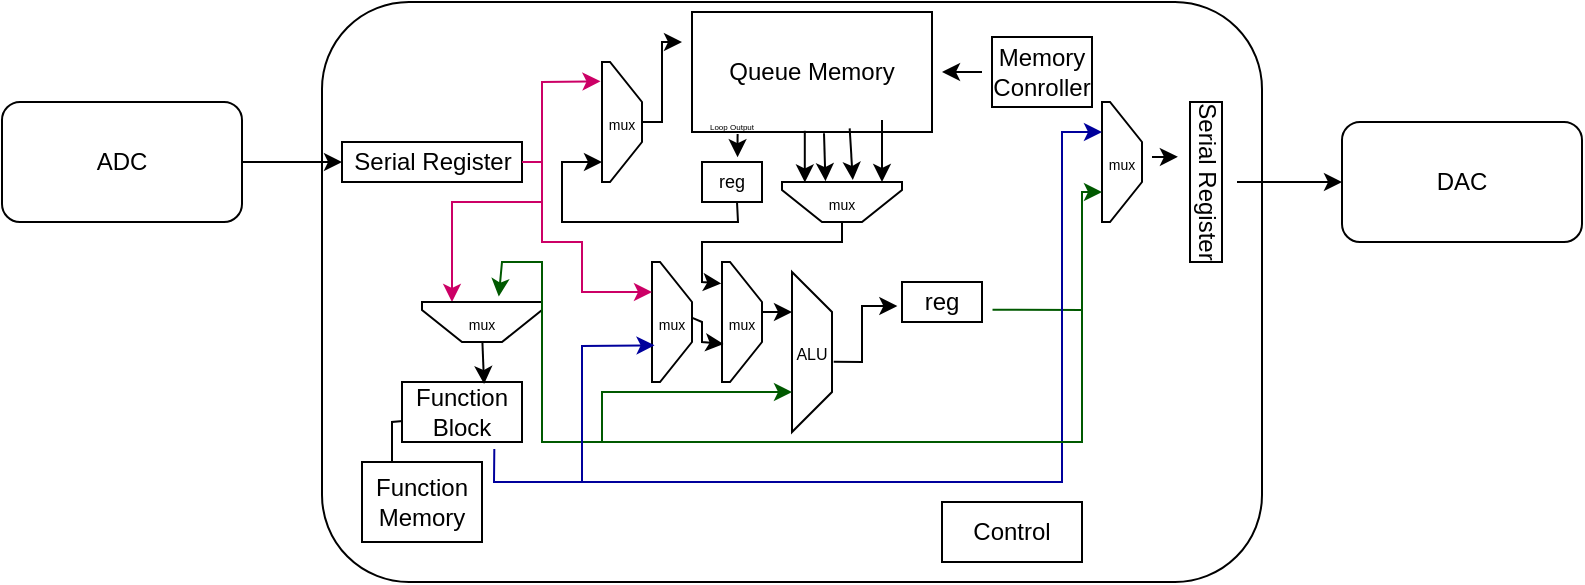 <mxfile version="22.0.2" type="device">
  <diagram name="Page-1" id="Zs-kTGDQ2TX8Q834MrS4">
    <mxGraphModel dx="928" dy="547" grid="1" gridSize="10" guides="1" tooltips="1" connect="1" arrows="1" fold="1" page="1" pageScale="1" pageWidth="850" pageHeight="1100" math="0" shadow="0">
      <root>
        <mxCell id="0" />
        <mxCell id="1" parent="0" />
        <mxCell id="tVe25JJXrX7TP5zpR2_T-1" value="" style="rounded=1;whiteSpace=wrap;html=1;" parent="1" vertex="1">
          <mxGeometry x="190" y="200" width="470" height="290" as="geometry" />
        </mxCell>
        <mxCell id="tVe25JJXrX7TP5zpR2_T-4" value="" style="group" parent="1" vertex="1" connectable="0">
          <mxGeometry x="30" y="250" width="120" height="60" as="geometry" />
        </mxCell>
        <mxCell id="tVe25JJXrX7TP5zpR2_T-2" value="" style="rounded=1;whiteSpace=wrap;html=1;" parent="tVe25JJXrX7TP5zpR2_T-4" vertex="1">
          <mxGeometry width="120" height="60" as="geometry" />
        </mxCell>
        <mxCell id="tVe25JJXrX7TP5zpR2_T-3" value="ADC" style="text;html=1;strokeColor=none;fillColor=none;align=center;verticalAlign=middle;whiteSpace=wrap;rounded=0;" parent="tVe25JJXrX7TP5zpR2_T-4" vertex="1">
          <mxGeometry x="30" y="15" width="60" height="30" as="geometry" />
        </mxCell>
        <mxCell id="tVe25JJXrX7TP5zpR2_T-9" value="" style="group" parent="1" vertex="1" connectable="0">
          <mxGeometry x="700" y="260" width="120" height="60" as="geometry" />
        </mxCell>
        <mxCell id="tVe25JJXrX7TP5zpR2_T-6" value="" style="rounded=1;whiteSpace=wrap;html=1;" parent="tVe25JJXrX7TP5zpR2_T-9" vertex="1">
          <mxGeometry width="120" height="60" as="geometry" />
        </mxCell>
        <mxCell id="tVe25JJXrX7TP5zpR2_T-8" value="DAC" style="text;html=1;strokeColor=none;fillColor=none;align=center;verticalAlign=middle;whiteSpace=wrap;rounded=0;" parent="tVe25JJXrX7TP5zpR2_T-9" vertex="1">
          <mxGeometry x="30" y="15" width="60" height="30" as="geometry" />
        </mxCell>
        <mxCell id="tVe25JJXrX7TP5zpR2_T-10" value="" style="endArrow=classic;html=1;rounded=0;exitX=1;exitY=0.5;exitDx=0;exitDy=0;" parent="1" source="tVe25JJXrX7TP5zpR2_T-2" edge="1">
          <mxGeometry width="50" height="50" relative="1" as="geometry">
            <mxPoint x="400" y="360" as="sourcePoint" />
            <mxPoint x="200" y="280" as="targetPoint" />
          </mxGeometry>
        </mxCell>
        <mxCell id="tVe25JJXrX7TP5zpR2_T-15" value="" style="group" parent="1" vertex="1" connectable="0">
          <mxGeometry x="200" y="265" width="90" height="30" as="geometry" />
        </mxCell>
        <mxCell id="tVe25JJXrX7TP5zpR2_T-12" value="" style="rounded=0;whiteSpace=wrap;html=1;" parent="tVe25JJXrX7TP5zpR2_T-15" vertex="1">
          <mxGeometry y="5" width="90" height="20" as="geometry" />
        </mxCell>
        <mxCell id="tVe25JJXrX7TP5zpR2_T-13" value="Serial Register" style="text;html=1;strokeColor=none;fillColor=none;align=center;verticalAlign=middle;whiteSpace=wrap;rounded=0;" parent="tVe25JJXrX7TP5zpR2_T-15" vertex="1">
          <mxGeometry x="2.5" width="85" height="30" as="geometry" />
        </mxCell>
        <mxCell id="tVe25JJXrX7TP5zpR2_T-16" value="" style="endArrow=classic;html=1;rounded=0;entryX=0;entryY=0.5;entryDx=0;entryDy=0;" parent="1" target="tVe25JJXrX7TP5zpR2_T-6" edge="1" source="0uwEz2iJApMcKScw88or-66">
          <mxGeometry width="50" height="50" relative="1" as="geometry">
            <mxPoint x="660" y="280" as="sourcePoint" />
            <mxPoint x="510" y="310" as="targetPoint" />
          </mxGeometry>
        </mxCell>
        <mxCell id="0uwEz2iJApMcKScw88or-3" value="" style="group" vertex="1" connectable="0" parent="1">
          <mxGeometry x="370" y="205" width="130" height="60" as="geometry" />
        </mxCell>
        <mxCell id="0uwEz2iJApMcKScw88or-5" value="" style="group" vertex="1" connectable="0" parent="0uwEz2iJApMcKScw88or-3">
          <mxGeometry width="130" height="60" as="geometry" />
        </mxCell>
        <mxCell id="0uwEz2iJApMcKScw88or-1" value="" style="rounded=0;whiteSpace=wrap;html=1;" vertex="1" parent="0uwEz2iJApMcKScw88or-5">
          <mxGeometry x="5" width="120" height="60" as="geometry" />
        </mxCell>
        <mxCell id="0uwEz2iJApMcKScw88or-2" value="Queue Memory" style="text;html=1;strokeColor=none;fillColor=none;align=center;verticalAlign=middle;whiteSpace=wrap;rounded=0;" vertex="1" parent="0uwEz2iJApMcKScw88or-5">
          <mxGeometry y="15" width="130" height="30" as="geometry" />
        </mxCell>
        <mxCell id="0uwEz2iJApMcKScw88or-15" value="&lt;font style=&quot;font-size: 4px;&quot;&gt;Loop Output&lt;/font&gt;" style="text;html=1;strokeColor=none;fillColor=none;align=center;verticalAlign=middle;whiteSpace=wrap;rounded=0;" vertex="1" parent="0uwEz2iJApMcKScw88or-5">
          <mxGeometry x="10" y="50" width="30" height="10" as="geometry" />
        </mxCell>
        <mxCell id="0uwEz2iJApMcKScw88or-4" value="" style="endArrow=classic;html=1;rounded=0;exitX=0.5;exitY=0;exitDx=0;exitDy=0;entryX=0;entryY=0;entryDx=0;entryDy=0;" edge="1" parent="1" source="0uwEz2iJApMcKScw88or-6" target="0uwEz2iJApMcKScw88or-2">
          <mxGeometry width="50" height="50" relative="1" as="geometry">
            <mxPoint x="390" y="370" as="sourcePoint" />
            <mxPoint x="440" y="320" as="targetPoint" />
            <Array as="points">
              <mxPoint x="360" y="260" />
              <mxPoint x="360" y="220" />
            </Array>
          </mxGeometry>
        </mxCell>
        <mxCell id="0uwEz2iJApMcKScw88or-7" value="" style="endArrow=classic;html=1;rounded=0;entryX=0.161;entryY=1.037;entryDx=0;entryDy=0;entryPerimeter=0;strokeColor=#CC0066;" edge="1" parent="1" target="0uwEz2iJApMcKScw88or-6">
          <mxGeometry width="50" height="50" relative="1" as="geometry">
            <mxPoint x="290" y="280" as="sourcePoint" />
            <mxPoint x="380" y="350" as="targetPoint" />
            <Array as="points">
              <mxPoint x="300" y="280" />
              <mxPoint x="300" y="240" />
            </Array>
          </mxGeometry>
        </mxCell>
        <mxCell id="0uwEz2iJApMcKScw88or-8" value="" style="endArrow=classic;html=1;rounded=0;exitX=0.75;exitY=1;exitDx=0;exitDy=0;" edge="1" parent="1" source="0uwEz2iJApMcKScw88or-11">
          <mxGeometry width="50" height="50" relative="1" as="geometry">
            <mxPoint x="380" y="310" as="sourcePoint" />
            <mxPoint x="330" y="280" as="targetPoint" />
            <Array as="points">
              <mxPoint x="398" y="310" />
              <mxPoint x="310" y="310" />
              <mxPoint x="310" y="280" />
            </Array>
          </mxGeometry>
        </mxCell>
        <mxCell id="0uwEz2iJApMcKScw88or-12" value="" style="group" vertex="1" connectable="0" parent="1">
          <mxGeometry x="380" y="280" width="80" height="50" as="geometry" />
        </mxCell>
        <mxCell id="0uwEz2iJApMcKScw88or-10" value="" style="rounded=0;whiteSpace=wrap;html=1;" vertex="1" parent="0uwEz2iJApMcKScw88or-12">
          <mxGeometry width="30" height="20" as="geometry" />
        </mxCell>
        <mxCell id="0uwEz2iJApMcKScw88or-11" value="reg" style="text;html=1;strokeColor=none;fillColor=none;align=center;verticalAlign=middle;whiteSpace=wrap;rounded=0;fontSize=9;" vertex="1" parent="0uwEz2iJApMcKScw88or-12">
          <mxGeometry x="10" width="10" height="20" as="geometry" />
        </mxCell>
        <mxCell id="0uwEz2iJApMcKScw88or-13" value="" style="endArrow=classic;html=1;rounded=0;exitX=0.19;exitY=1.017;exitDx=0;exitDy=0;exitPerimeter=0;entryX=0.593;entryY=-0.12;entryDx=0;entryDy=0;entryPerimeter=0;" edge="1" parent="1" source="0uwEz2iJApMcKScw88or-1" target="0uwEz2iJApMcKScw88or-10">
          <mxGeometry width="50" height="50" relative="1" as="geometry">
            <mxPoint x="450" y="320" as="sourcePoint" />
            <mxPoint x="500" y="270" as="targetPoint" />
          </mxGeometry>
        </mxCell>
        <mxCell id="0uwEz2iJApMcKScw88or-17" value="" style="group" vertex="1" connectable="0" parent="1">
          <mxGeometry x="325" y="230" width="30" height="60" as="geometry" />
        </mxCell>
        <mxCell id="0uwEz2iJApMcKScw88or-6" value="" style="shape=loopLimit;whiteSpace=wrap;html=1;rotation=90;" vertex="1" parent="0uwEz2iJApMcKScw88or-17">
          <mxGeometry x="-15" y="20" width="60" height="20" as="geometry" />
        </mxCell>
        <mxCell id="0uwEz2iJApMcKScw88or-16" value="&lt;font style=&quot;font-size: 7px;&quot;&gt;mux&lt;/font&gt;" style="text;html=1;strokeColor=none;fillColor=none;align=center;verticalAlign=middle;whiteSpace=wrap;rounded=0;" vertex="1" parent="0uwEz2iJApMcKScw88or-17">
          <mxGeometry y="25" width="30" height="10" as="geometry" />
        </mxCell>
        <mxCell id="0uwEz2iJApMcKScw88or-21" value="" style="group;rotation=90;" vertex="1" connectable="0" parent="1">
          <mxGeometry x="440" y="270" width="20" height="60" as="geometry" />
        </mxCell>
        <mxCell id="0uwEz2iJApMcKScw88or-19" value="" style="shape=loopLimit;whiteSpace=wrap;html=1;rotation=180;" vertex="1" parent="0uwEz2iJApMcKScw88or-21">
          <mxGeometry x="-20" y="20" width="60" height="20" as="geometry" />
        </mxCell>
        <mxCell id="0uwEz2iJApMcKScw88or-20" value="&lt;font style=&quot;font-size: 7px;&quot;&gt;mux&lt;/font&gt;" style="text;html=1;strokeColor=none;fillColor=none;align=center;verticalAlign=middle;whiteSpace=wrap;rounded=0;rotation=0;" vertex="1" parent="0uwEz2iJApMcKScw88or-21">
          <mxGeometry x="-5" y="25" width="30" height="10" as="geometry" />
        </mxCell>
        <mxCell id="0uwEz2iJApMcKScw88or-23" value="" style="endArrow=classic;html=1;rounded=0;entryX=0.81;entryY=0.99;entryDx=0;entryDy=0;entryPerimeter=0;exitX=0.47;exitY=0.99;exitDx=0;exitDy=0;exitPerimeter=0;" edge="1" parent="0uwEz2iJApMcKScw88or-21">
          <mxGeometry width="50" height="50" relative="1" as="geometry">
            <mxPoint x="30" y="-11" as="sourcePoint" />
            <mxPoint x="30" y="20" as="targetPoint" />
          </mxGeometry>
        </mxCell>
        <mxCell id="0uwEz2iJApMcKScw88or-22" value="" style="endArrow=classic;html=1;rounded=0;entryX=0.81;entryY=0.99;entryDx=0;entryDy=0;entryPerimeter=0;exitX=0.47;exitY=0.99;exitDx=0;exitDy=0;exitPerimeter=0;" edge="1" parent="1" source="0uwEz2iJApMcKScw88or-1" target="0uwEz2iJApMcKScw88or-19">
          <mxGeometry width="50" height="50" relative="1" as="geometry">
            <mxPoint x="431" y="270" as="sourcePoint" />
            <mxPoint x="430" y="290" as="targetPoint" />
          </mxGeometry>
        </mxCell>
        <mxCell id="0uwEz2iJApMcKScw88or-27" value="" style="endArrow=classic;html=1;rounded=0;entryX=0.638;entryY=1.022;entryDx=0;entryDy=0;entryPerimeter=0;exitX=0.55;exitY=1.01;exitDx=0;exitDy=0;exitPerimeter=0;" edge="1" parent="1" source="0uwEz2iJApMcKScw88or-1" target="0uwEz2iJApMcKScw88or-19">
          <mxGeometry width="50" height="50" relative="1" as="geometry">
            <mxPoint x="440" y="270" as="sourcePoint" />
            <mxPoint x="442.4" y="295.6" as="targetPoint" />
          </mxGeometry>
        </mxCell>
        <mxCell id="0uwEz2iJApMcKScw88or-28" value="" style="endArrow=classic;html=1;rounded=0;exitX=0.657;exitY=0.97;exitDx=0;exitDy=0;exitPerimeter=0;entryX=0.41;entryY=1.05;entryDx=0;entryDy=0;entryPerimeter=0;" edge="1" parent="1" source="0uwEz2iJApMcKScw88or-1" target="0uwEz2iJApMcKScw88or-19">
          <mxGeometry width="50" height="50" relative="1" as="geometry">
            <mxPoint x="451" y="276" as="sourcePoint" />
            <mxPoint x="454" y="290" as="targetPoint" />
          </mxGeometry>
        </mxCell>
        <mxCell id="0uwEz2iJApMcKScw88or-31" value="" style="group" vertex="1" connectable="0" parent="1">
          <mxGeometry x="520" y="217.5" width="60" height="35" as="geometry" />
        </mxCell>
        <mxCell id="0uwEz2iJApMcKScw88or-29" value="" style="rounded=0;whiteSpace=wrap;html=1;" vertex="1" parent="0uwEz2iJApMcKScw88or-31">
          <mxGeometry x="5" width="50" height="35" as="geometry" />
        </mxCell>
        <mxCell id="0uwEz2iJApMcKScw88or-30" value="Memory Conroller" style="text;html=1;strokeColor=none;fillColor=none;align=center;verticalAlign=middle;whiteSpace=wrap;rounded=0;" vertex="1" parent="0uwEz2iJApMcKScw88or-31">
          <mxGeometry y="5" width="60" height="25" as="geometry" />
        </mxCell>
        <mxCell id="0uwEz2iJApMcKScw88or-32" value="" style="endArrow=classic;html=1;rounded=0;exitX=0;exitY=0.5;exitDx=0;exitDy=0;entryX=1;entryY=0.5;entryDx=0;entryDy=0;" edge="1" parent="1" source="0uwEz2iJApMcKScw88or-30" target="0uwEz2iJApMcKScw88or-2">
          <mxGeometry width="50" height="50" relative="1" as="geometry">
            <mxPoint x="440" y="370" as="sourcePoint" />
            <mxPoint x="490" y="320" as="targetPoint" />
          </mxGeometry>
        </mxCell>
        <mxCell id="0uwEz2iJApMcKScw88or-38" value="" style="endArrow=classic;html=1;rounded=0;entryX=0.75;entryY=1;entryDx=0;entryDy=0;strokeColor=#CC0066;" edge="1" parent="1" target="0uwEz2iJApMcKScw88or-34">
          <mxGeometry width="50" height="50" relative="1" as="geometry">
            <mxPoint x="300" y="280" as="sourcePoint" />
            <mxPoint x="280" y="320" as="targetPoint" />
            <Array as="points">
              <mxPoint x="300" y="300" />
              <mxPoint x="255" y="300" />
            </Array>
          </mxGeometry>
        </mxCell>
        <mxCell id="0uwEz2iJApMcKScw88or-40" value="Function Block" style="text;html=1;strokeColor=default;fillColor=none;align=center;verticalAlign=middle;whiteSpace=wrap;rounded=0;spacingTop=0;labelBorderColor=none;perimeterSpacing=10;" vertex="1" parent="1">
          <mxGeometry x="230" y="390" width="60" height="30" as="geometry" />
        </mxCell>
        <mxCell id="0uwEz2iJApMcKScw88or-42" value="" style="endArrow=classic;html=1;rounded=0;exitX=0.5;exitY=1;exitDx=0;exitDy=0;entryX=0.638;entryY=0.22;entryDx=0;entryDy=0;entryPerimeter=0;" edge="1" parent="1" source="0uwEz2iJApMcKScw88or-35" target="0uwEz2iJApMcKScw88or-40">
          <mxGeometry width="50" height="50" relative="1" as="geometry">
            <mxPoint x="240" y="350" as="sourcePoint" />
            <mxPoint x="270" y="376" as="targetPoint" />
          </mxGeometry>
        </mxCell>
        <mxCell id="0uwEz2iJApMcKScw88or-51" value="" style="group;rotation=90;" vertex="1" connectable="0" parent="1">
          <mxGeometry x="560" y="270" width="60" height="20" as="geometry" />
        </mxCell>
        <mxCell id="0uwEz2iJApMcKScw88or-52" value="" style="shape=loopLimit;whiteSpace=wrap;html=1;rotation=180;direction=north;" vertex="1" parent="0uwEz2iJApMcKScw88or-51">
          <mxGeometry x="20" y="-20" width="20" height="60" as="geometry" />
        </mxCell>
        <mxCell id="0uwEz2iJApMcKScw88or-53" value="&lt;font style=&quot;font-size: 7px;&quot;&gt;mux&lt;/font&gt;" style="text;html=1;strokeColor=none;fillColor=none;align=center;verticalAlign=middle;whiteSpace=wrap;rounded=0;rotation=0;" vertex="1" parent="0uwEz2iJApMcKScw88or-51">
          <mxGeometry x="15" y="5" width="30" height="10" as="geometry" />
        </mxCell>
        <mxCell id="0uwEz2iJApMcKScw88or-54" value="" style="endArrow=classic;html=1;rounded=0;entryX=0.75;entryY=1;entryDx=0;entryDy=0;exitX=0.921;exitY=0.597;exitDx=0;exitDy=0;exitPerimeter=0;strokeColor=#005900;" edge="1" parent="1" source="0uwEz2iJApMcKScw88or-56" target="0uwEz2iJApMcKScw88or-52">
          <mxGeometry width="50" height="50" relative="1" as="geometry">
            <mxPoint x="420" y="390" as="sourcePoint" />
            <mxPoint x="470" y="340" as="targetPoint" />
            <Array as="points">
              <mxPoint x="570" y="354" />
              <mxPoint x="570" y="295" />
            </Array>
          </mxGeometry>
        </mxCell>
        <mxCell id="0uwEz2iJApMcKScw88or-56" value="reg" style="text;html=1;strokeColor=default;fillColor=none;align=center;verticalAlign=middle;whiteSpace=wrap;rounded=0;spacingTop=0;labelBorderColor=none;perimeterSpacing=10;" vertex="1" parent="1">
          <mxGeometry x="480" y="340" width="40" height="20" as="geometry" />
        </mxCell>
        <mxCell id="0uwEz2iJApMcKScw88or-57" value="" style="endArrow=classic;html=1;rounded=0;entryX=0.25;entryY=1;entryDx=0;entryDy=0;exitX=0.702;exitY=0.87;exitDx=0;exitDy=0;exitPerimeter=0;strokeColor=#00009C;" edge="1" parent="1" source="0uwEz2iJApMcKScw88or-40" target="0uwEz2iJApMcKScw88or-52">
          <mxGeometry width="50" height="50" relative="1" as="geometry">
            <mxPoint x="460" y="440" as="sourcePoint" />
            <mxPoint x="510" y="390" as="targetPoint" />
            <Array as="points">
              <mxPoint x="276" y="440" />
              <mxPoint x="560" y="440" />
              <mxPoint x="560" y="265" />
            </Array>
          </mxGeometry>
        </mxCell>
        <mxCell id="0uwEz2iJApMcKScw88or-59" value="Control" style="text;html=1;strokeColor=default;fillColor=none;align=center;verticalAlign=middle;whiteSpace=wrap;rounded=0;spacingTop=0;labelBorderColor=none;perimeterSpacing=10;" vertex="1" parent="1">
          <mxGeometry x="500" y="450" width="70" height="30" as="geometry" />
        </mxCell>
        <mxCell id="0uwEz2iJApMcKScw88or-66" value="Serial Register" style="text;html=1;strokeColor=none;fillColor=none;align=center;verticalAlign=middle;whiteSpace=wrap;rounded=0;labelBorderColor=default;rotation=90;" vertex="1" parent="1">
          <mxGeometry x="590" y="275" width="85" height="30" as="geometry" />
        </mxCell>
        <mxCell id="0uwEz2iJApMcKScw88or-67" value="" style="endArrow=classic;html=1;rounded=0;exitX=1;exitY=0.25;exitDx=0;exitDy=0;entryX=0.352;entryY=0.985;entryDx=0;entryDy=0;entryPerimeter=0;" edge="1" parent="1" source="0uwEz2iJApMcKScw88or-53" target="0uwEz2iJApMcKScw88or-66">
          <mxGeometry width="50" height="50" relative="1" as="geometry">
            <mxPoint x="460" y="440" as="sourcePoint" />
            <mxPoint x="510" y="390" as="targetPoint" />
          </mxGeometry>
        </mxCell>
        <mxCell id="0uwEz2iJApMcKScw88or-68" value="" style="shape=trapezoid;perimeter=trapezoidPerimeter;whiteSpace=wrap;html=1;fixedSize=1;direction=south;" vertex="1" parent="1">
          <mxGeometry x="425" y="335" width="20" height="80" as="geometry" />
        </mxCell>
        <mxCell id="0uwEz2iJApMcKScw88or-69" value="" style="endArrow=classic;html=1;rounded=0;entryX=0.75;entryY=1;entryDx=0;entryDy=0;strokeColor=#005900;" edge="1" parent="1" target="0uwEz2iJApMcKScw88or-68">
          <mxGeometry width="50" height="50" relative="1" as="geometry">
            <mxPoint x="570" y="350" as="sourcePoint" />
            <mxPoint x="530" y="360" as="targetPoint" />
            <Array as="points">
              <mxPoint x="570" y="420" />
              <mxPoint x="420" y="420" />
              <mxPoint x="330" y="420" />
              <mxPoint x="330" y="395" />
            </Array>
          </mxGeometry>
        </mxCell>
        <mxCell id="0uwEz2iJApMcKScw88or-70" value="" style="endArrow=classic;html=1;rounded=0;entryX=0.128;entryY=0.55;entryDx=0;entryDy=0;entryPerimeter=0;exitX=0.561;exitY=-0.042;exitDx=0;exitDy=0;exitPerimeter=0;" edge="1" parent="1" source="0uwEz2iJApMcKScw88or-68" target="0uwEz2iJApMcKScw88or-56">
          <mxGeometry width="50" height="50" relative="1" as="geometry">
            <mxPoint x="410" y="400" as="sourcePoint" />
            <mxPoint x="460" y="350" as="targetPoint" />
            <Array as="points">
              <mxPoint x="460" y="380" />
              <mxPoint x="460" y="352" />
            </Array>
          </mxGeometry>
        </mxCell>
        <mxCell id="0uwEz2iJApMcKScw88or-71" value="" style="group" vertex="1" connectable="0" parent="1">
          <mxGeometry x="310" y="330" width="60" height="20.0" as="geometry" />
        </mxCell>
        <mxCell id="0uwEz2iJApMcKScw88or-37" value="" style="group" vertex="1" connectable="0" parent="1">
          <mxGeometry x="240" y="350" width="60" height="20" as="geometry" />
        </mxCell>
        <mxCell id="0uwEz2iJApMcKScw88or-34" value="" style="shape=loopLimit;whiteSpace=wrap;html=1;rotation=180;" vertex="1" parent="0uwEz2iJApMcKScw88or-37">
          <mxGeometry width="60" height="20" as="geometry" />
        </mxCell>
        <mxCell id="0uwEz2iJApMcKScw88or-35" value="&lt;font style=&quot;font-size: 7px;&quot;&gt;mux&lt;/font&gt;" style="text;html=1;strokeColor=none;fillColor=none;align=center;verticalAlign=middle;whiteSpace=wrap;rounded=0;rotation=0;" vertex="1" parent="0uwEz2iJApMcKScw88or-37">
          <mxGeometry x="15" y="5" width="30" height="10" as="geometry" />
        </mxCell>
        <mxCell id="0uwEz2iJApMcKScw88or-74" value="" style="endArrow=classic;html=1;rounded=0;entryX=0.36;entryY=1.136;entryDx=0;entryDy=0;entryPerimeter=0;strokeColor=#005900;" edge="1" parent="1" target="0uwEz2iJApMcKScw88or-34">
          <mxGeometry width="50" height="50" relative="1" as="geometry">
            <mxPoint x="330" y="420" as="sourcePoint" />
            <mxPoint x="420" y="350" as="targetPoint" />
            <Array as="points">
              <mxPoint x="300" y="420" />
              <mxPoint x="300" y="330" />
              <mxPoint x="280" y="330" />
            </Array>
          </mxGeometry>
        </mxCell>
        <mxCell id="0uwEz2iJApMcKScw88or-75" value="" style="endArrow=classic;html=1;rounded=0;exitX=0.5;exitY=0;exitDx=0;exitDy=0;entryX=0.25;entryY=1;entryDx=0;entryDy=0;" edge="1" parent="1" source="0uwEz2iJApMcKScw88or-72" target="0uwEz2iJApMcKScw88or-68">
          <mxGeometry width="50" height="50" relative="1" as="geometry">
            <mxPoint x="370" y="400" as="sourcePoint" />
            <mxPoint x="420" y="350" as="targetPoint" />
            <Array as="points">
              <mxPoint x="400" y="355" />
            </Array>
          </mxGeometry>
        </mxCell>
        <mxCell id="0uwEz2iJApMcKScw88or-72" value="" style="shape=loopLimit;whiteSpace=wrap;html=1;rotation=-180;direction=north;" vertex="1" parent="1">
          <mxGeometry x="390" y="330" width="20" height="60" as="geometry" />
        </mxCell>
        <mxCell id="0uwEz2iJApMcKScw88or-81" value="" style="endArrow=classic;html=1;rounded=0;entryX=0.179;entryY=1.02;entryDx=0;entryDy=0;entryPerimeter=0;exitX=0.5;exitY=0;exitDx=0;exitDy=0;" edge="1" parent="1" source="0uwEz2iJApMcKScw88or-19" target="0uwEz2iJApMcKScw88or-72">
          <mxGeometry width="50" height="50" relative="1" as="geometry">
            <mxPoint x="360" y="360" as="sourcePoint" />
            <mxPoint x="410" y="310" as="targetPoint" />
            <Array as="points">
              <mxPoint x="450" y="320" />
              <mxPoint x="380" y="320" />
              <mxPoint x="380" y="340" />
            </Array>
          </mxGeometry>
        </mxCell>
        <mxCell id="0uwEz2iJApMcKScw88or-82" value="" style="shape=loopLimit;whiteSpace=wrap;html=1;rotation=-180;direction=north;" vertex="1" parent="1">
          <mxGeometry x="355" y="330" width="20" height="60" as="geometry" />
        </mxCell>
        <mxCell id="0uwEz2iJApMcKScw88or-84" value="" style="endArrow=classic;html=1;rounded=0;exitX=0.466;exitY=-0.009;exitDx=0;exitDy=0;exitPerimeter=0;entryX=0.683;entryY=0.962;entryDx=0;entryDy=0;entryPerimeter=0;" edge="1" parent="1" source="0uwEz2iJApMcKScw88or-82" target="0uwEz2iJApMcKScw88or-72">
          <mxGeometry width="50" height="50" relative="1" as="geometry">
            <mxPoint x="360" y="360" as="sourcePoint" />
            <mxPoint x="410" y="310" as="targetPoint" />
            <Array as="points">
              <mxPoint x="380" y="360" />
              <mxPoint x="380" y="370" />
            </Array>
          </mxGeometry>
        </mxCell>
        <mxCell id="0uwEz2iJApMcKScw88or-85" value="" style="endArrow=classic;html=1;rounded=0;entryX=0.694;entryY=0.936;entryDx=0;entryDy=0;entryPerimeter=0;strokeColor=#00009C;" edge="1" parent="1" target="0uwEz2iJApMcKScw88or-82">
          <mxGeometry width="50" height="50" relative="1" as="geometry">
            <mxPoint x="320" y="440" as="sourcePoint" />
            <mxPoint x="390" y="330" as="targetPoint" />
            <Array as="points">
              <mxPoint x="320" y="372" />
            </Array>
          </mxGeometry>
        </mxCell>
        <mxCell id="0uwEz2iJApMcKScw88or-86" value="" style="endArrow=classic;html=1;rounded=0;entryX=0.25;entryY=1;entryDx=0;entryDy=0;fontColor=#67AB9F;strokeColor=#CC0066;" edge="1" parent="1" target="0uwEz2iJApMcKScw88or-82">
          <mxGeometry width="50" height="50" relative="1" as="geometry">
            <mxPoint x="300" y="300" as="sourcePoint" />
            <mxPoint x="410" y="320" as="targetPoint" />
            <Array as="points">
              <mxPoint x="300" y="320" />
              <mxPoint x="320" y="320" />
              <mxPoint x="320" y="345" />
            </Array>
          </mxGeometry>
        </mxCell>
        <mxCell id="0uwEz2iJApMcKScw88or-87" value="&lt;font style=&quot;font-size: 7px;&quot;&gt;mux&lt;/font&gt;" style="text;html=1;strokeColor=none;fillColor=none;align=center;verticalAlign=middle;whiteSpace=wrap;rounded=0;rotation=0;" vertex="1" parent="1">
          <mxGeometry x="350" y="355" width="30" height="10" as="geometry" />
        </mxCell>
        <mxCell id="0uwEz2iJApMcKScw88or-88" value="&lt;font style=&quot;font-size: 7px;&quot;&gt;mux&lt;/font&gt;" style="text;html=1;strokeColor=none;fillColor=none;align=center;verticalAlign=middle;whiteSpace=wrap;rounded=0;rotation=0;" vertex="1" parent="1">
          <mxGeometry x="385" y="355" width="30" height="10" as="geometry" />
        </mxCell>
        <mxCell id="0uwEz2iJApMcKScw88or-89" value="&lt;font style=&quot;font-size: 8px;&quot;&gt;ALU&lt;/font&gt;" style="text;html=1;strokeColor=none;fillColor=none;align=center;verticalAlign=middle;whiteSpace=wrap;rounded=0;" vertex="1" parent="1">
          <mxGeometry x="405" y="360" width="60" height="30" as="geometry" />
        </mxCell>
        <mxCell id="0uwEz2iJApMcKScw88or-90" value="Function Memory" style="rounded=0;whiteSpace=wrap;html=1;" vertex="1" parent="1">
          <mxGeometry x="210" y="430" width="60" height="40" as="geometry" />
        </mxCell>
        <mxCell id="0uwEz2iJApMcKScw88or-91" value="" style="endArrow=none;html=1;rounded=0;exitX=0.25;exitY=0;exitDx=0;exitDy=0;entryX=0.131;entryY=0.589;entryDx=0;entryDy=0;entryPerimeter=0;" edge="1" parent="1" source="0uwEz2iJApMcKScw88or-90" target="0uwEz2iJApMcKScw88or-40">
          <mxGeometry width="50" height="50" relative="1" as="geometry">
            <mxPoint x="450" y="390" as="sourcePoint" />
            <mxPoint x="500" y="340" as="targetPoint" />
            <Array as="points">
              <mxPoint x="225" y="410" />
            </Array>
          </mxGeometry>
        </mxCell>
      </root>
    </mxGraphModel>
  </diagram>
</mxfile>
